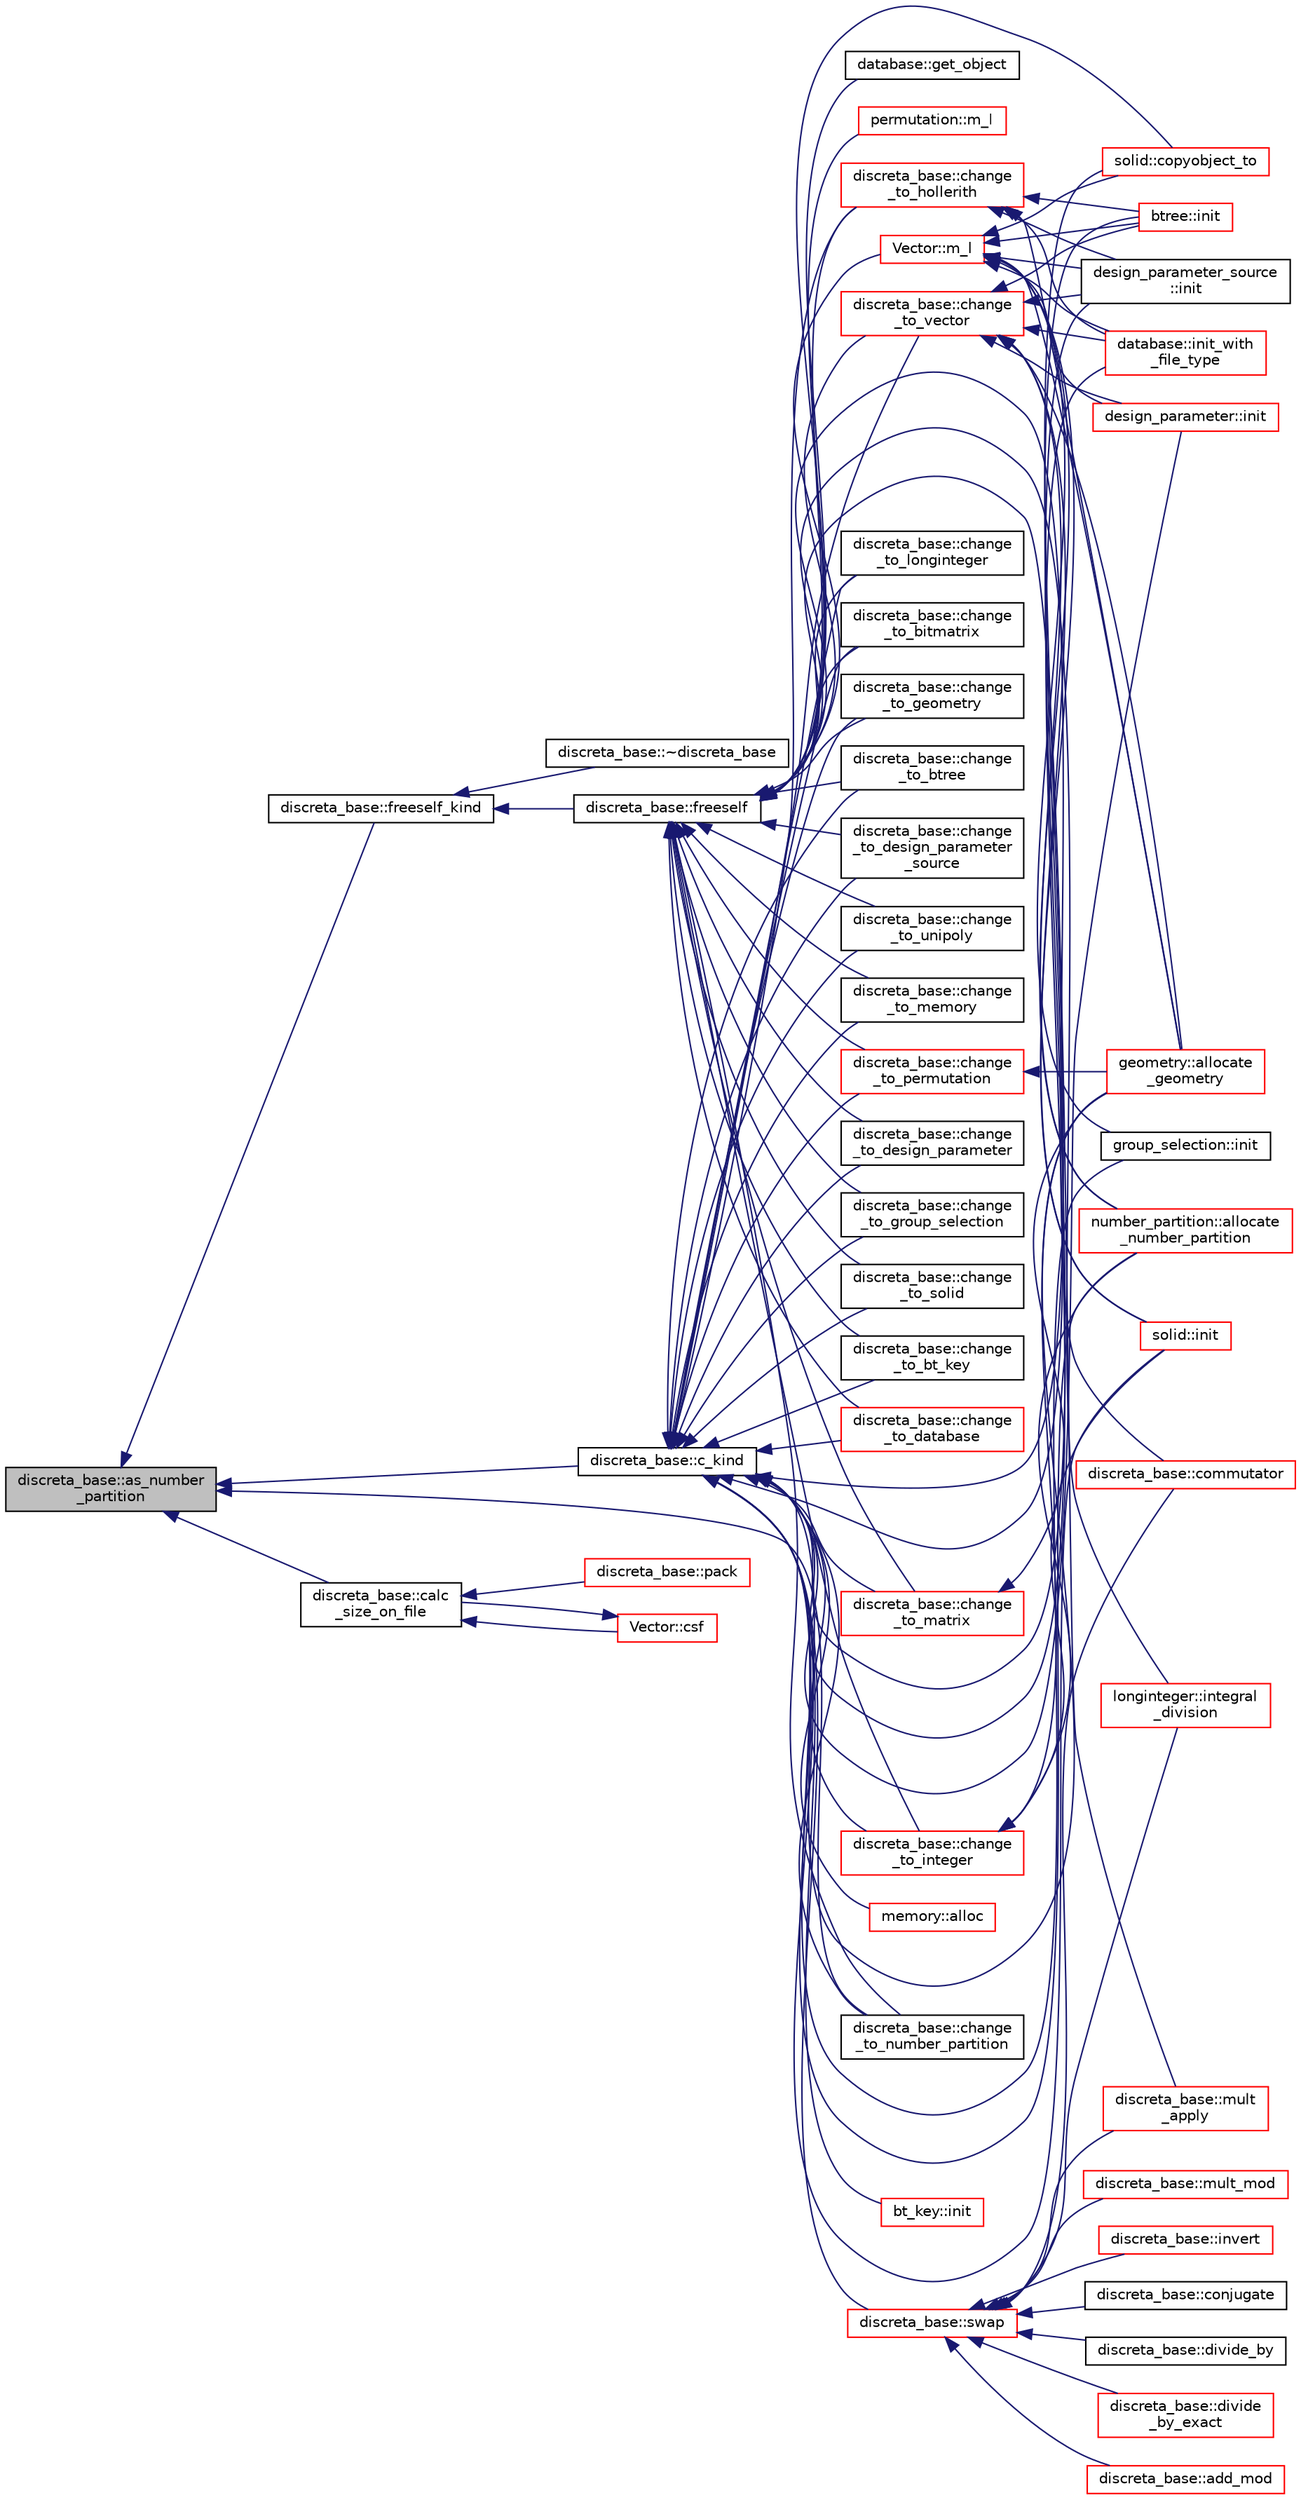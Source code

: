 digraph "discreta_base::as_number_partition"
{
  edge [fontname="Helvetica",fontsize="10",labelfontname="Helvetica",labelfontsize="10"];
  node [fontname="Helvetica",fontsize="10",shape=record];
  rankdir="LR";
  Node6494 [label="discreta_base::as_number\l_partition",height=0.2,width=0.4,color="black", fillcolor="grey75", style="filled", fontcolor="black"];
  Node6494 -> Node6495 [dir="back",color="midnightblue",fontsize="10",style="solid",fontname="Helvetica"];
  Node6495 [label="discreta_base::freeself_kind",height=0.2,width=0.4,color="black", fillcolor="white", style="filled",URL="$d7/d71/classdiscreta__base.html#a63a23ada2165b3838fab719ed458cec8"];
  Node6495 -> Node6496 [dir="back",color="midnightblue",fontsize="10",style="solid",fontname="Helvetica"];
  Node6496 [label="discreta_base::~discreta_base",height=0.2,width=0.4,color="black", fillcolor="white", style="filled",URL="$d7/d71/classdiscreta__base.html#a14df6915d3622e941d8bd541a6818d0e"];
  Node6495 -> Node6497 [dir="back",color="midnightblue",fontsize="10",style="solid",fontname="Helvetica"];
  Node6497 [label="discreta_base::freeself",height=0.2,width=0.4,color="black", fillcolor="white", style="filled",URL="$d7/d71/classdiscreta__base.html#a9a3c9501a562293b5667c11b9174d6e5"];
  Node6497 -> Node6498 [dir="back",color="midnightblue",fontsize="10",style="solid",fontname="Helvetica"];
  Node6498 [label="discreta_base::mult\l_apply",height=0.2,width=0.4,color="red", fillcolor="white", style="filled",URL="$d7/d71/classdiscreta__base.html#a301b8d0527d3a60ba410bba87446f490"];
  Node6497 -> Node6501 [dir="back",color="midnightblue",fontsize="10",style="solid",fontname="Helvetica"];
  Node6501 [label="discreta_base::commutator",height=0.2,width=0.4,color="red", fillcolor="white", style="filled",URL="$d7/d71/classdiscreta__base.html#a1d0bb4144e3eb15aaf877a0cea656c00"];
  Node6497 -> Node6503 [dir="back",color="midnightblue",fontsize="10",style="solid",fontname="Helvetica"];
  Node6503 [label="database::get_object",height=0.2,width=0.4,color="black", fillcolor="white", style="filled",URL="$db/d72/classdatabase.html#af183761e73fedbd560d9545a36060efc"];
  Node6497 -> Node6504 [dir="back",color="midnightblue",fontsize="10",style="solid",fontname="Helvetica"];
  Node6504 [label="discreta_base::change\l_to_integer",height=0.2,width=0.4,color="red", fillcolor="white", style="filled",URL="$d7/d71/classdiscreta__base.html#a58a5a5bd8f8e6f2dd7b4483b66dc7bb9"];
  Node6504 -> Node6654 [dir="back",color="midnightblue",fontsize="10",style="solid",fontname="Helvetica"];
  Node6654 [label="geometry::allocate\l_geometry",height=0.2,width=0.4,color="red", fillcolor="white", style="filled",URL="$da/d44/classgeometry.html#a243e84ff38207957ad5976020c19a033"];
  Node6504 -> Node6765 [dir="back",color="midnightblue",fontsize="10",style="solid",fontname="Helvetica"];
  Node6765 [label="number_partition::allocate\l_number_partition",height=0.2,width=0.4,color="red", fillcolor="white", style="filled",URL="$df/d50/classnumber__partition.html#a3c5649dc95f5ca53df4b0c58de6c1dc5"];
  Node6504 -> Node6766 [dir="back",color="midnightblue",fontsize="10",style="solid",fontname="Helvetica"];
  Node6766 [label="solid::init",height=0.2,width=0.4,color="red", fillcolor="white", style="filled",URL="$d8/def/classsolid.html#afc711954316958b35630fbc8542bcd05"];
  Node6497 -> Node6768 [dir="back",color="midnightblue",fontsize="10",style="solid",fontname="Helvetica"];
  Node6768 [label="discreta_base::change\l_to_longinteger",height=0.2,width=0.4,color="black", fillcolor="white", style="filled",URL="$d7/d71/classdiscreta__base.html#aa65b4b95b89b1df5ff8e0ef944e598a9"];
  Node6497 -> Node6769 [dir="back",color="midnightblue",fontsize="10",style="solid",fontname="Helvetica"];
  Node6769 [label="discreta_base::change\l_to_vector",height=0.2,width=0.4,color="red", fillcolor="white", style="filled",URL="$d7/d71/classdiscreta__base.html#a66186d19c55ad54af11e2a040a763c38"];
  Node6769 -> Node6727 [dir="back",color="midnightblue",fontsize="10",style="solid",fontname="Helvetica"];
  Node6727 [label="btree::init",height=0.2,width=0.4,color="red", fillcolor="white", style="filled",URL="$dd/db0/classbtree.html#a3c88706e9886f1f9bc142b511aeab642"];
  Node6769 -> Node6770 [dir="back",color="midnightblue",fontsize="10",style="solid",fontname="Helvetica"];
  Node6770 [label="database::init_with\l_file_type",height=0.2,width=0.4,color="red", fillcolor="white", style="filled",URL="$db/d72/classdatabase.html#a3b7a27f69a64812a6bfd765158d62476"];
  Node6769 -> Node6526 [dir="back",color="midnightblue",fontsize="10",style="solid",fontname="Helvetica"];
  Node6526 [label="design_parameter::init",height=0.2,width=0.4,color="red", fillcolor="white", style="filled",URL="$da/d94/classdesign__parameter.html#af77829be8d9058a84169c36143307b5d"];
  Node6769 -> Node6728 [dir="back",color="midnightblue",fontsize="10",style="solid",fontname="Helvetica"];
  Node6728 [label="design_parameter_source\l::init",height=0.2,width=0.4,color="black", fillcolor="white", style="filled",URL="$df/d4b/classdesign__parameter__source.html#afccf1773adfffec18fd96efaec208b93"];
  Node6769 -> Node6654 [dir="back",color="midnightblue",fontsize="10",style="solid",fontname="Helvetica"];
  Node6769 -> Node6765 [dir="back",color="midnightblue",fontsize="10",style="solid",fontname="Helvetica"];
  Node6769 -> Node6766 [dir="back",color="midnightblue",fontsize="10",style="solid",fontname="Helvetica"];
  Node6497 -> Node6772 [dir="back",color="midnightblue",fontsize="10",style="solid",fontname="Helvetica"];
  Node6772 [label="discreta_base::change\l_to_permutation",height=0.2,width=0.4,color="red", fillcolor="white", style="filled",URL="$d7/d71/classdiscreta__base.html#a38e11ff129ddc29d67b54520e9a0a538"];
  Node6772 -> Node6654 [dir="back",color="midnightblue",fontsize="10",style="solid",fontname="Helvetica"];
  Node6497 -> Node6775 [dir="back",color="midnightblue",fontsize="10",style="solid",fontname="Helvetica"];
  Node6775 [label="discreta_base::change\l_to_number_partition",height=0.2,width=0.4,color="black", fillcolor="white", style="filled",URL="$d7/d71/classdiscreta__base.html#a15be55441d3768c506bf9faabeef9b5b"];
  Node6497 -> Node6776 [dir="back",color="midnightblue",fontsize="10",style="solid",fontname="Helvetica"];
  Node6776 [label="discreta_base::change\l_to_matrix",height=0.2,width=0.4,color="red", fillcolor="white", style="filled",URL="$d7/d71/classdiscreta__base.html#a51f1aaa0764c4161c0dbd981091ca5cb"];
  Node6776 -> Node6654 [dir="back",color="midnightblue",fontsize="10",style="solid",fontname="Helvetica"];
  Node6497 -> Node6778 [dir="back",color="midnightblue",fontsize="10",style="solid",fontname="Helvetica"];
  Node6778 [label="discreta_base::change\l_to_bitmatrix",height=0.2,width=0.4,color="black", fillcolor="white", style="filled",URL="$d7/d71/classdiscreta__base.html#adcb7fdf185f23731b42c96488599919e"];
  Node6497 -> Node6779 [dir="back",color="midnightblue",fontsize="10",style="solid",fontname="Helvetica"];
  Node6779 [label="discreta_base::change\l_to_unipoly",height=0.2,width=0.4,color="black", fillcolor="white", style="filled",URL="$d7/d71/classdiscreta__base.html#a436a1d89a0e7a13ba1ad0ff5813c03ed"];
  Node6497 -> Node6780 [dir="back",color="midnightblue",fontsize="10",style="solid",fontname="Helvetica"];
  Node6780 [label="discreta_base::change\l_to_memory",height=0.2,width=0.4,color="black", fillcolor="white", style="filled",URL="$d7/d71/classdiscreta__base.html#a21a76b868e94f17a6579997f0a50a006"];
  Node6497 -> Node6781 [dir="back",color="midnightblue",fontsize="10",style="solid",fontname="Helvetica"];
  Node6781 [label="discreta_base::change\l_to_geometry",height=0.2,width=0.4,color="black", fillcolor="white", style="filled",URL="$d7/d71/classdiscreta__base.html#a5a3efbeeb01c41259b91ed2d87bfcbb2"];
  Node6497 -> Node6782 [dir="back",color="midnightblue",fontsize="10",style="solid",fontname="Helvetica"];
  Node6782 [label="discreta_base::change\l_to_hollerith",height=0.2,width=0.4,color="red", fillcolor="white", style="filled",URL="$d7/d71/classdiscreta__base.html#a10f410adc814d4568e3b0f84550c4ca1"];
  Node6782 -> Node6727 [dir="back",color="midnightblue",fontsize="10",style="solid",fontname="Helvetica"];
  Node6782 -> Node6770 [dir="back",color="midnightblue",fontsize="10",style="solid",fontname="Helvetica"];
  Node6782 -> Node6728 [dir="back",color="midnightblue",fontsize="10",style="solid",fontname="Helvetica"];
  Node6782 -> Node6654 [dir="back",color="midnightblue",fontsize="10",style="solid",fontname="Helvetica"];
  Node6497 -> Node6783 [dir="back",color="midnightblue",fontsize="10",style="solid",fontname="Helvetica"];
  Node6783 [label="discreta_base::change\l_to_group_selection",height=0.2,width=0.4,color="black", fillcolor="white", style="filled",URL="$d7/d71/classdiscreta__base.html#a6b269515e796a08da4db719ae2dbdca9"];
  Node6497 -> Node6784 [dir="back",color="midnightblue",fontsize="10",style="solid",fontname="Helvetica"];
  Node6784 [label="discreta_base::change\l_to_solid",height=0.2,width=0.4,color="black", fillcolor="white", style="filled",URL="$d7/d71/classdiscreta__base.html#adb0b11a85434f969b3895cb46b67e8c2"];
  Node6497 -> Node6785 [dir="back",color="midnightblue",fontsize="10",style="solid",fontname="Helvetica"];
  Node6785 [label="discreta_base::change\l_to_bt_key",height=0.2,width=0.4,color="black", fillcolor="white", style="filled",URL="$d7/d71/classdiscreta__base.html#af08930510236fe08941bb5c1e4768fe9"];
  Node6497 -> Node6786 [dir="back",color="midnightblue",fontsize="10",style="solid",fontname="Helvetica"];
  Node6786 [label="discreta_base::change\l_to_database",height=0.2,width=0.4,color="red", fillcolor="white", style="filled",URL="$d7/d71/classdiscreta__base.html#a9187fb1e0526e3d327b78bb19475ae40"];
  Node6497 -> Node6787 [dir="back",color="midnightblue",fontsize="10",style="solid",fontname="Helvetica"];
  Node6787 [label="discreta_base::change\l_to_btree",height=0.2,width=0.4,color="black", fillcolor="white", style="filled",URL="$d7/d71/classdiscreta__base.html#a75c8608cf54191c17ee48817cc4dda17"];
  Node6497 -> Node6788 [dir="back",color="midnightblue",fontsize="10",style="solid",fontname="Helvetica"];
  Node6788 [label="discreta_base::change\l_to_design_parameter\l_source",height=0.2,width=0.4,color="black", fillcolor="white", style="filled",URL="$d7/d71/classdiscreta__base.html#adef7252719a3b1b5261d6bc6c44dbda4"];
  Node6497 -> Node6789 [dir="back",color="midnightblue",fontsize="10",style="solid",fontname="Helvetica"];
  Node6789 [label="discreta_base::change\l_to_design_parameter",height=0.2,width=0.4,color="black", fillcolor="white", style="filled",URL="$d7/d71/classdiscreta__base.html#ab207ed39acee5f447708dc9fcfd29e0a"];
  Node6497 -> Node6790 [dir="back",color="midnightblue",fontsize="10",style="solid",fontname="Helvetica"];
  Node6790 [label="longinteger::integral\l_division",height=0.2,width=0.4,color="red", fillcolor="white", style="filled",URL="$d3/d71/classlonginteger.html#a692f761cfc91770ca40ab5c2df4bd358"];
  Node6497 -> Node6795 [dir="back",color="midnightblue",fontsize="10",style="solid",fontname="Helvetica"];
  Node6795 [label="permutation::m_l",height=0.2,width=0.4,color="red", fillcolor="white", style="filled",URL="$d0/d08/classpermutation.html#a9cf73421f89b2c24cf2d08f002752030"];
  Node6497 -> Node6803 [dir="back",color="midnightblue",fontsize="10",style="solid",fontname="Helvetica"];
  Node6803 [label="solid::copyobject_to",height=0.2,width=0.4,color="red", fillcolor="white", style="filled",URL="$d8/def/classsolid.html#a7f35a904885ef626d1a74663fe2cad62"];
  Node6497 -> Node6805 [dir="back",color="midnightblue",fontsize="10",style="solid",fontname="Helvetica"];
  Node6805 [label="Vector::m_l",height=0.2,width=0.4,color="red", fillcolor="white", style="filled",URL="$d5/db2/class_vector.html#a00f5520c2a6b4f5282a1a8bcf8ea74eb"];
  Node6805 -> Node6727 [dir="back",color="midnightblue",fontsize="10",style="solid",fontname="Helvetica"];
  Node6805 -> Node6770 [dir="back",color="midnightblue",fontsize="10",style="solid",fontname="Helvetica"];
  Node6805 -> Node6526 [dir="back",color="midnightblue",fontsize="10",style="solid",fontname="Helvetica"];
  Node6805 -> Node6728 [dir="back",color="midnightblue",fontsize="10",style="solid",fontname="Helvetica"];
  Node6805 -> Node6654 [dir="back",color="midnightblue",fontsize="10",style="solid",fontname="Helvetica"];
  Node6805 -> Node6807 [dir="back",color="midnightblue",fontsize="10",style="solid",fontname="Helvetica"];
  Node6807 [label="group_selection::init",height=0.2,width=0.4,color="black", fillcolor="white", style="filled",URL="$d6/db0/classgroup__selection.html#ad12ab2226024716902e4a85c4772732b"];
  Node6805 -> Node6765 [dir="back",color="midnightblue",fontsize="10",style="solid",fontname="Helvetica"];
  Node6805 -> Node6766 [dir="back",color="midnightblue",fontsize="10",style="solid",fontname="Helvetica"];
  Node6805 -> Node6803 [dir="back",color="midnightblue",fontsize="10",style="solid",fontname="Helvetica"];
  Node6494 -> Node6863 [dir="back",color="midnightblue",fontsize="10",style="solid",fontname="Helvetica"];
  Node6863 [label="discreta_base::c_kind",height=0.2,width=0.4,color="black", fillcolor="white", style="filled",URL="$d7/d71/classdiscreta__base.html#adc2ff61589c2d083688e7a43f333cb62"];
  Node6863 -> Node6864 [dir="back",color="midnightblue",fontsize="10",style="solid",fontname="Helvetica"];
  Node6864 [label="discreta_base::swap",height=0.2,width=0.4,color="red", fillcolor="white", style="filled",URL="$d7/d71/classdiscreta__base.html#a2e8acbb9d3476675dac5b6a583b0293e"];
  Node6864 -> Node6865 [dir="back",color="midnightblue",fontsize="10",style="solid",fontname="Helvetica"];
  Node6865 [label="discreta_base::mult_mod",height=0.2,width=0.4,color="red", fillcolor="white", style="filled",URL="$d7/d71/classdiscreta__base.html#a01f00cf6c9f4a8d6209636de98e05c30"];
  Node6864 -> Node6870 [dir="back",color="midnightblue",fontsize="10",style="solid",fontname="Helvetica"];
  Node6870 [label="discreta_base::invert",height=0.2,width=0.4,color="red", fillcolor="white", style="filled",URL="$d7/d71/classdiscreta__base.html#a3c415a064ce76e183f000912875dea74"];
  Node6864 -> Node6498 [dir="back",color="midnightblue",fontsize="10",style="solid",fontname="Helvetica"];
  Node6864 -> Node6501 [dir="back",color="midnightblue",fontsize="10",style="solid",fontname="Helvetica"];
  Node6864 -> Node6885 [dir="back",color="midnightblue",fontsize="10",style="solid",fontname="Helvetica"];
  Node6885 [label="discreta_base::conjugate",height=0.2,width=0.4,color="black", fillcolor="white", style="filled",URL="$d7/d71/classdiscreta__base.html#a463f1481dd1a3ab42deb6162e25ba725"];
  Node6864 -> Node6886 [dir="back",color="midnightblue",fontsize="10",style="solid",fontname="Helvetica"];
  Node6886 [label="discreta_base::divide_by",height=0.2,width=0.4,color="black", fillcolor="white", style="filled",URL="$d7/d71/classdiscreta__base.html#aa3f9d43fab5e6240202fbd7c1f5e3e74"];
  Node6864 -> Node6887 [dir="back",color="midnightblue",fontsize="10",style="solid",fontname="Helvetica"];
  Node6887 [label="discreta_base::divide\l_by_exact",height=0.2,width=0.4,color="red", fillcolor="white", style="filled",URL="$d7/d71/classdiscreta__base.html#a14ea31dd075b20644457db08319389ef"];
  Node6864 -> Node6893 [dir="back",color="midnightblue",fontsize="10",style="solid",fontname="Helvetica"];
  Node6893 [label="discreta_base::add_mod",height=0.2,width=0.4,color="red", fillcolor="white", style="filled",URL="$d7/d71/classdiscreta__base.html#aa8864b3f228cad737b2f3ff469bd8f63"];
  Node6864 -> Node6790 [dir="back",color="midnightblue",fontsize="10",style="solid",fontname="Helvetica"];
  Node6863 -> Node6685 [dir="back",color="midnightblue",fontsize="10",style="solid",fontname="Helvetica"];
  Node6685 [label="bt_key::init",height=0.2,width=0.4,color="red", fillcolor="white", style="filled",URL="$d1/de5/classbt__key.html#ae6b27c89a5f6dec6a7a19583a4b112a8"];
  Node6863 -> Node6727 [dir="back",color="midnightblue",fontsize="10",style="solid",fontname="Helvetica"];
  Node6863 -> Node6770 [dir="back",color="midnightblue",fontsize="10",style="solid",fontname="Helvetica"];
  Node6863 -> Node6526 [dir="back",color="midnightblue",fontsize="10",style="solid",fontname="Helvetica"];
  Node6863 -> Node6728 [dir="back",color="midnightblue",fontsize="10",style="solid",fontname="Helvetica"];
  Node6863 -> Node6504 [dir="back",color="midnightblue",fontsize="10",style="solid",fontname="Helvetica"];
  Node6863 -> Node6768 [dir="back",color="midnightblue",fontsize="10",style="solid",fontname="Helvetica"];
  Node6863 -> Node6769 [dir="back",color="midnightblue",fontsize="10",style="solid",fontname="Helvetica"];
  Node6863 -> Node6772 [dir="back",color="midnightblue",fontsize="10",style="solid",fontname="Helvetica"];
  Node6863 -> Node6775 [dir="back",color="midnightblue",fontsize="10",style="solid",fontname="Helvetica"];
  Node6863 -> Node6776 [dir="back",color="midnightblue",fontsize="10",style="solid",fontname="Helvetica"];
  Node6863 -> Node6778 [dir="back",color="midnightblue",fontsize="10",style="solid",fontname="Helvetica"];
  Node6863 -> Node6779 [dir="back",color="midnightblue",fontsize="10",style="solid",fontname="Helvetica"];
  Node6863 -> Node6780 [dir="back",color="midnightblue",fontsize="10",style="solid",fontname="Helvetica"];
  Node6863 -> Node6781 [dir="back",color="midnightblue",fontsize="10",style="solid",fontname="Helvetica"];
  Node6863 -> Node6782 [dir="back",color="midnightblue",fontsize="10",style="solid",fontname="Helvetica"];
  Node6863 -> Node6783 [dir="back",color="midnightblue",fontsize="10",style="solid",fontname="Helvetica"];
  Node6863 -> Node6784 [dir="back",color="midnightblue",fontsize="10",style="solid",fontname="Helvetica"];
  Node6863 -> Node6785 [dir="back",color="midnightblue",fontsize="10",style="solid",fontname="Helvetica"];
  Node6863 -> Node6786 [dir="back",color="midnightblue",fontsize="10",style="solid",fontname="Helvetica"];
  Node6863 -> Node6787 [dir="back",color="midnightblue",fontsize="10",style="solid",fontname="Helvetica"];
  Node6863 -> Node6788 [dir="back",color="midnightblue",fontsize="10",style="solid",fontname="Helvetica"];
  Node6863 -> Node6789 [dir="back",color="midnightblue",fontsize="10",style="solid",fontname="Helvetica"];
  Node6863 -> Node6654 [dir="back",color="midnightblue",fontsize="10",style="solid",fontname="Helvetica"];
  Node6863 -> Node6807 [dir="back",color="midnightblue",fontsize="10",style="solid",fontname="Helvetica"];
  Node6863 -> Node6937 [dir="back",color="midnightblue",fontsize="10",style="solid",fontname="Helvetica"];
  Node6937 [label="memory::alloc",height=0.2,width=0.4,color="red", fillcolor="white", style="filled",URL="$d8/d99/classmemory.html#a44ac20be537668e94b5d42e6a6c74b6f"];
  Node6863 -> Node6765 [dir="back",color="midnightblue",fontsize="10",style="solid",fontname="Helvetica"];
  Node6863 -> Node6766 [dir="back",color="midnightblue",fontsize="10",style="solid",fontname="Helvetica"];
  Node6863 -> Node6803 [dir="back",color="midnightblue",fontsize="10",style="solid",fontname="Helvetica"];
  Node6494 -> Node6945 [dir="back",color="midnightblue",fontsize="10",style="solid",fontname="Helvetica"];
  Node6945 [label="discreta_base::calc\l_size_on_file",height=0.2,width=0.4,color="black", fillcolor="white", style="filled",URL="$d7/d71/classdiscreta__base.html#ae342640849a0b5bd6096b8e29c7145ff"];
  Node6945 -> Node6946 [dir="back",color="midnightblue",fontsize="10",style="solid",fontname="Helvetica"];
  Node6946 [label="discreta_base::pack",height=0.2,width=0.4,color="red", fillcolor="white", style="filled",URL="$d7/d71/classdiscreta__base.html#aca663109cfebec3214b8f55a1234b3a1"];
  Node6945 -> Node6951 [dir="back",color="midnightblue",fontsize="10",style="solid",fontname="Helvetica"];
  Node6951 [label="Vector::csf",height=0.2,width=0.4,color="red", fillcolor="white", style="filled",URL="$d5/db2/class_vector.html#a7bbfe1d599a93f58b2150a026a27b0f4"];
  Node6951 -> Node6945 [dir="back",color="midnightblue",fontsize="10",style="solid",fontname="Helvetica"];
  Node6494 -> Node6775 [dir="back",color="midnightblue",fontsize="10",style="solid",fontname="Helvetica"];
}
